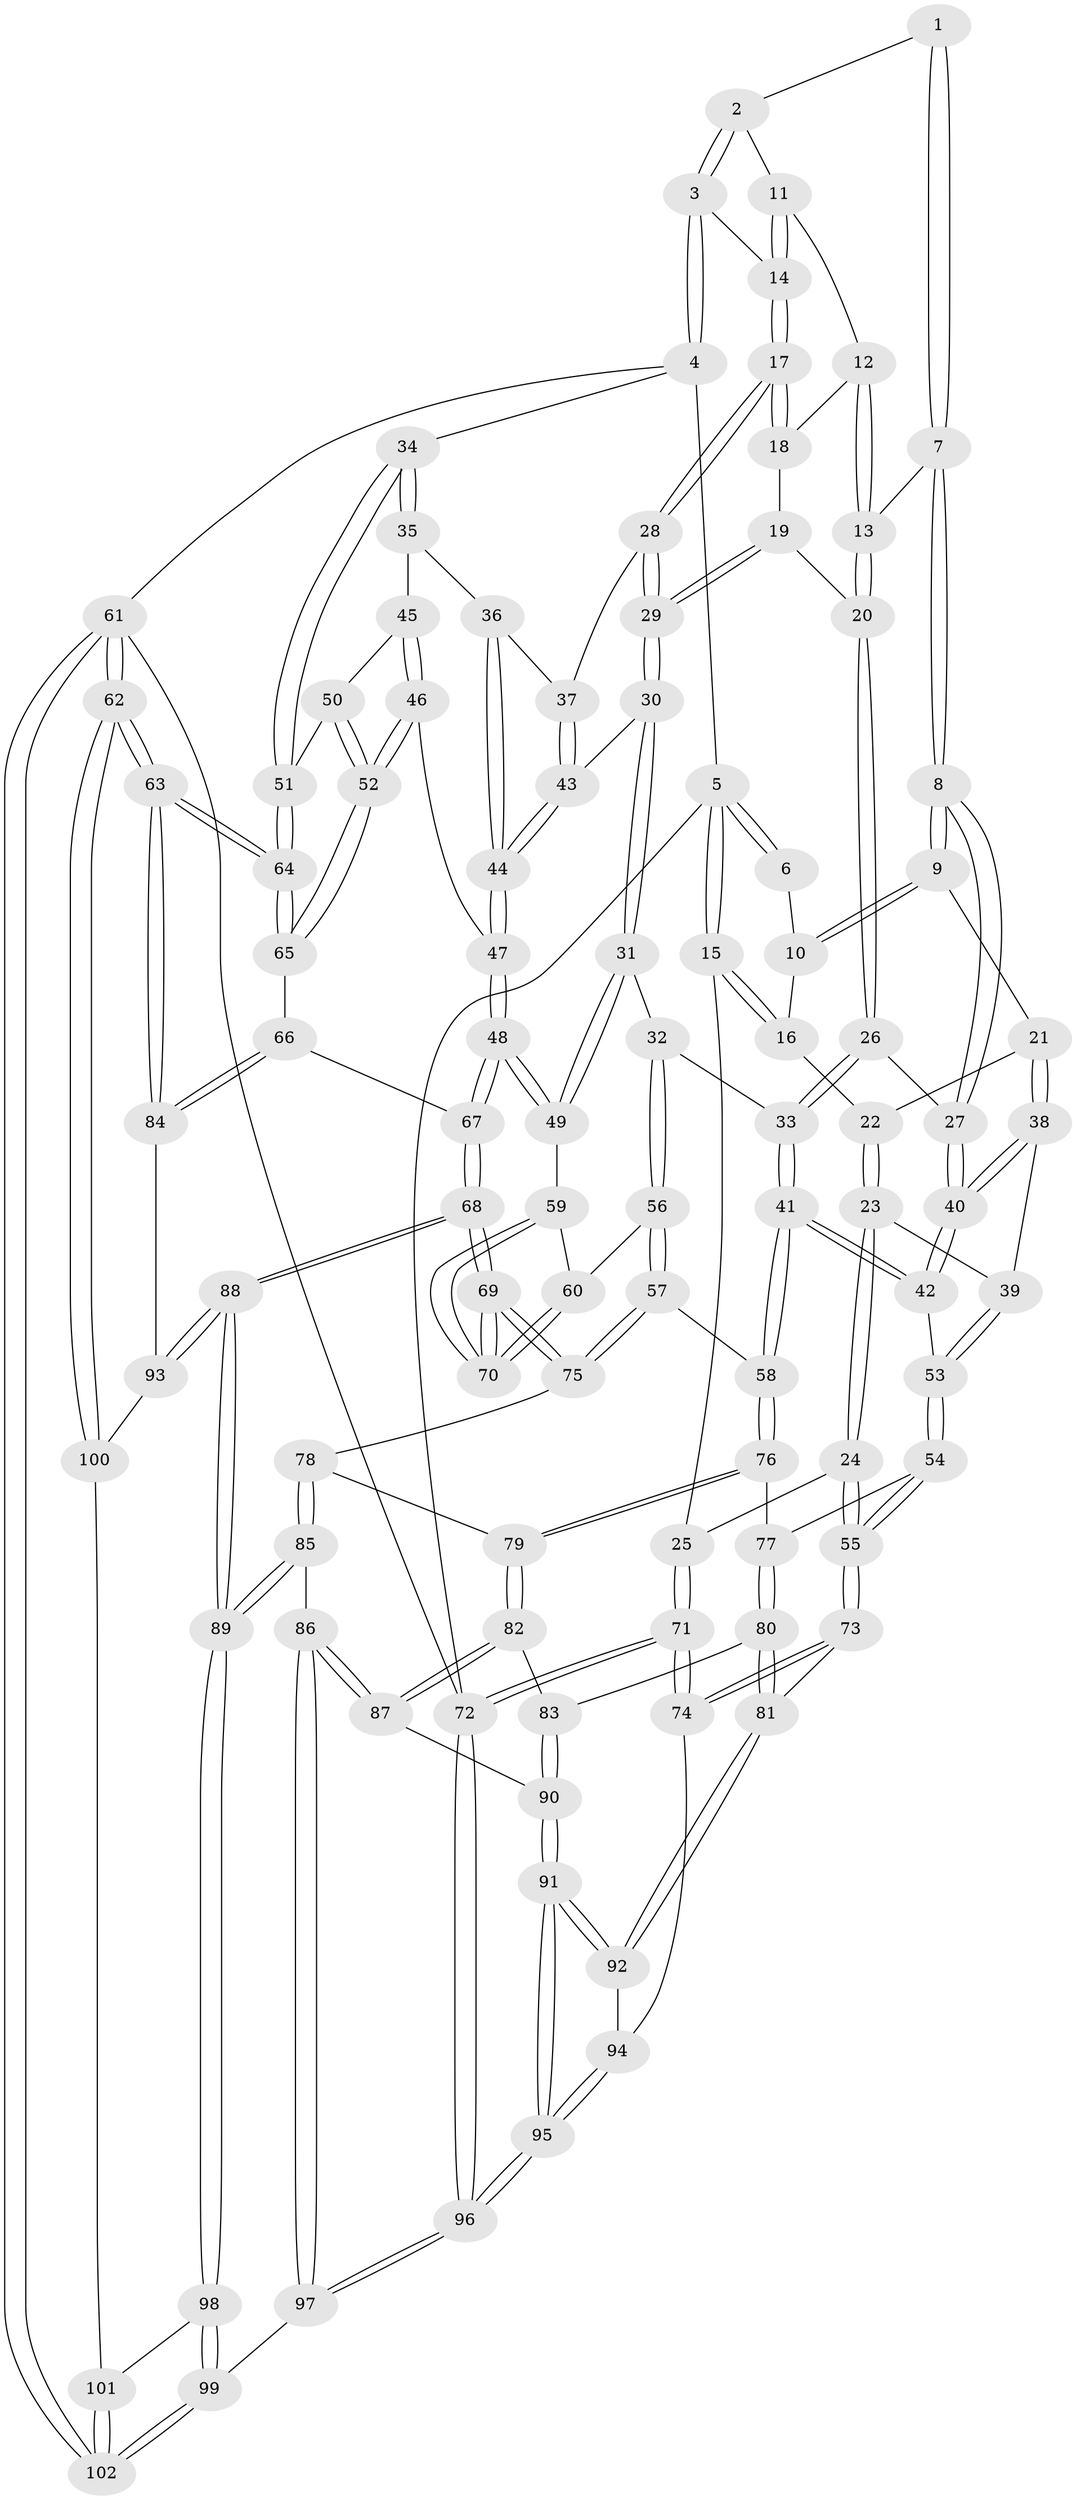 // Generated by graph-tools (version 1.1) at 2025/38/02/21/25 10:38:58]
// undirected, 102 vertices, 252 edges
graph export_dot {
graph [start="1"]
  node [color=gray90,style=filled];
  1 [pos="+0.40177658345295736+0"];
  2 [pos="+0.4413159893330777+0"];
  3 [pos="+1+0"];
  4 [pos="+1+0"];
  5 [pos="+0+0"];
  6 [pos="+0.37401117843745135+0"];
  7 [pos="+0.4217434965932188+0.15229348678686008"];
  8 [pos="+0.3867572412223261+0.17337259307404934"];
  9 [pos="+0.38107152051102666+0.17188436053323622"];
  10 [pos="+0.27835727551502437+0.05507497648825306"];
  11 [pos="+0.5310506406767657+0.05451520444881928"];
  12 [pos="+0.5236907478441047+0.0820089858485309"];
  13 [pos="+0.4540540594796054+0.1485797301024003"];
  14 [pos="+0.8182384537568049+0.038535187073587586"];
  15 [pos="+0+0.05849673142078947"];
  16 [pos="+0.20940427154678717+0.08786455593903134"];
  17 [pos="+0.7922014019811598+0.08744512725791516"];
  18 [pos="+0.5842880301020998+0.12793525900502387"];
  19 [pos="+0.5649850926422967+0.2033793460707148"];
  20 [pos="+0.5392944643694348+0.20995009382957006"];
  21 [pos="+0.2673039239993283+0.21908842812870907"];
  22 [pos="+0.2219834508739119+0.1340152717579285"];
  23 [pos="+0.13640946426216735+0.2887902187008508"];
  24 [pos="+0+0.2222243240659266"];
  25 [pos="+0+0.1367580801638714"];
  26 [pos="+0.5215731139295655+0.28858943239912066"];
  27 [pos="+0.3982411163469249+0.24181468047172716"];
  28 [pos="+0.7854685007540161+0.10883824366734814"];
  29 [pos="+0.6981995178844349+0.24055715473704453"];
  30 [pos="+0.6948161774313005+0.2640896436456771"];
  31 [pos="+0.6421675475087292+0.3455990421112524"];
  32 [pos="+0.6167219479395321+0.3489994369659266"];
  33 [pos="+0.538835090770859+0.34267780980927814"];
  34 [pos="+1+0"];
  35 [pos="+0.8758498980137055+0.31118044255737426"];
  36 [pos="+0.8687271716061521+0.30566990253524157"];
  37 [pos="+0.8643026916247882+0.2965213348842288"];
  38 [pos="+0.22194381736334784+0.27793332099458645"];
  39 [pos="+0.1551396077221727+0.2970288613488778"];
  40 [pos="+0.37044931876774173+0.363228433606511"];
  41 [pos="+0.40220168913513754+0.45317090312755226"];
  42 [pos="+0.3996343217716807+0.4488980398252414"];
  43 [pos="+0.7355006367278134+0.2977331971222258"];
  44 [pos="+0.7818483041839493+0.3394469837910736"];
  45 [pos="+0.8888447705473025+0.33473280905844055"];
  46 [pos="+0.8577158941399418+0.4278878305020222"];
  47 [pos="+0.8017918142364636+0.43161691022306486"];
  48 [pos="+0.756489365280499+0.46173072290590794"];
  49 [pos="+0.6878829956890248+0.4326266001174037"];
  50 [pos="+0.9942689107881275+0.3432151099520606"];
  51 [pos="+1+0.2246167727635382"];
  52 [pos="+0.9205222002407697+0.4740689039345681"];
  53 [pos="+0.17894312253834793+0.3752481087291877"];
  54 [pos="+0.16027620135606518+0.5178776565274531"];
  55 [pos="+0.12250365834960704+0.5413548531427455"];
  56 [pos="+0.5583608029816897+0.5044578527443841"];
  57 [pos="+0.5507640334489569+0.5098847641771271"];
  58 [pos="+0.4022110797502683+0.4549031315623865"];
  59 [pos="+0.6726901786885446+0.4488083673415043"];
  60 [pos="+0.6303124911158218+0.47848449314497676"];
  61 [pos="+1+1"];
  62 [pos="+1+1"];
  63 [pos="+1+0.7714593433075045"];
  64 [pos="+1+0.5602084717836652"];
  65 [pos="+0.9282443982431485+0.48791849472894144"];
  66 [pos="+0.8624314883797874+0.6028579766312679"];
  67 [pos="+0.7669283247860388+0.6194194876438994"];
  68 [pos="+0.7257935328816606+0.6620611972691811"];
  69 [pos="+0.6666329224192181+0.6328514639719219"];
  70 [pos="+0.6626695722182245+0.5880697408734076"];
  71 [pos="+0+0.6333595330345679"];
  72 [pos="+0+1"];
  73 [pos="+0.09753069765563797+0.5759239221547583"];
  74 [pos="+0+0.6221482787867995"];
  75 [pos="+0.6009826042993603+0.6170203374720222"];
  76 [pos="+0.3677976638448355+0.5173204733688539"];
  77 [pos="+0.29228252592037207+0.5250322608043297"];
  78 [pos="+0.5609157619675689+0.6395796184863499"];
  79 [pos="+0.375759566152194+0.5591361221520292"];
  80 [pos="+0.21785539111800567+0.6729795700792027"];
  81 [pos="+0.1912161375970021+0.6783700999922553"];
  82 [pos="+0.37181315905027734+0.618342610354646"];
  83 [pos="+0.2585035904032345+0.676037202810806"];
  84 [pos="+1+0.7463011189170227"];
  85 [pos="+0.48027361291996384+0.7542325673951845"];
  86 [pos="+0.4342723003458797+0.771267651196974"];
  87 [pos="+0.4207774282363804+0.7646719873370731"];
  88 [pos="+0.7326046968899657+0.7992304597108304"];
  89 [pos="+0.7205554135729788+0.8138102702159759"];
  90 [pos="+0.3138168580716116+0.8015775790164856"];
  91 [pos="+0.23502361119873785+0.8542964761605105"];
  92 [pos="+0.18544626366837966+0.73414878207167"];
  93 [pos="+0.8283869818278503+0.8109280979781842"];
  94 [pos="+0.084490540180812+0.7483186745426333"];
  95 [pos="+0.09600200201824877+1"];
  96 [pos="+0.04599370295746966+1"];
  97 [pos="+0.5265955731029996+1"];
  98 [pos="+0.7053118777072053+0.8625814084177892"];
  99 [pos="+0.586018364367612+1"];
  100 [pos="+0.8827418818928369+0.9084102322814659"];
  101 [pos="+0.8683657855562408+0.9655312744963852"];
  102 [pos="+0.9342076329753219+1"];
  1 -- 2;
  1 -- 7;
  1 -- 7;
  2 -- 3;
  2 -- 3;
  2 -- 11;
  3 -- 4;
  3 -- 4;
  3 -- 14;
  4 -- 5;
  4 -- 34;
  4 -- 61;
  5 -- 6;
  5 -- 6;
  5 -- 15;
  5 -- 15;
  5 -- 72;
  6 -- 10;
  7 -- 8;
  7 -- 8;
  7 -- 13;
  8 -- 9;
  8 -- 9;
  8 -- 27;
  8 -- 27;
  9 -- 10;
  9 -- 10;
  9 -- 21;
  10 -- 16;
  11 -- 12;
  11 -- 14;
  11 -- 14;
  12 -- 13;
  12 -- 13;
  12 -- 18;
  13 -- 20;
  13 -- 20;
  14 -- 17;
  14 -- 17;
  15 -- 16;
  15 -- 16;
  15 -- 25;
  16 -- 22;
  17 -- 18;
  17 -- 18;
  17 -- 28;
  17 -- 28;
  18 -- 19;
  19 -- 20;
  19 -- 29;
  19 -- 29;
  20 -- 26;
  20 -- 26;
  21 -- 22;
  21 -- 38;
  21 -- 38;
  22 -- 23;
  22 -- 23;
  23 -- 24;
  23 -- 24;
  23 -- 39;
  24 -- 25;
  24 -- 55;
  24 -- 55;
  25 -- 71;
  25 -- 71;
  26 -- 27;
  26 -- 33;
  26 -- 33;
  27 -- 40;
  27 -- 40;
  28 -- 29;
  28 -- 29;
  28 -- 37;
  29 -- 30;
  29 -- 30;
  30 -- 31;
  30 -- 31;
  30 -- 43;
  31 -- 32;
  31 -- 49;
  31 -- 49;
  32 -- 33;
  32 -- 56;
  32 -- 56;
  33 -- 41;
  33 -- 41;
  34 -- 35;
  34 -- 35;
  34 -- 51;
  34 -- 51;
  35 -- 36;
  35 -- 45;
  36 -- 37;
  36 -- 44;
  36 -- 44;
  37 -- 43;
  37 -- 43;
  38 -- 39;
  38 -- 40;
  38 -- 40;
  39 -- 53;
  39 -- 53;
  40 -- 42;
  40 -- 42;
  41 -- 42;
  41 -- 42;
  41 -- 58;
  41 -- 58;
  42 -- 53;
  43 -- 44;
  43 -- 44;
  44 -- 47;
  44 -- 47;
  45 -- 46;
  45 -- 46;
  45 -- 50;
  46 -- 47;
  46 -- 52;
  46 -- 52;
  47 -- 48;
  47 -- 48;
  48 -- 49;
  48 -- 49;
  48 -- 67;
  48 -- 67;
  49 -- 59;
  50 -- 51;
  50 -- 52;
  50 -- 52;
  51 -- 64;
  51 -- 64;
  52 -- 65;
  52 -- 65;
  53 -- 54;
  53 -- 54;
  54 -- 55;
  54 -- 55;
  54 -- 77;
  55 -- 73;
  55 -- 73;
  56 -- 57;
  56 -- 57;
  56 -- 60;
  57 -- 58;
  57 -- 75;
  57 -- 75;
  58 -- 76;
  58 -- 76;
  59 -- 60;
  59 -- 70;
  59 -- 70;
  60 -- 70;
  60 -- 70;
  61 -- 62;
  61 -- 62;
  61 -- 102;
  61 -- 102;
  61 -- 72;
  62 -- 63;
  62 -- 63;
  62 -- 100;
  62 -- 100;
  63 -- 64;
  63 -- 64;
  63 -- 84;
  63 -- 84;
  64 -- 65;
  64 -- 65;
  65 -- 66;
  66 -- 67;
  66 -- 84;
  66 -- 84;
  67 -- 68;
  67 -- 68;
  68 -- 69;
  68 -- 69;
  68 -- 88;
  68 -- 88;
  69 -- 70;
  69 -- 70;
  69 -- 75;
  69 -- 75;
  71 -- 72;
  71 -- 72;
  71 -- 74;
  71 -- 74;
  72 -- 96;
  72 -- 96;
  73 -- 74;
  73 -- 74;
  73 -- 81;
  74 -- 94;
  75 -- 78;
  76 -- 77;
  76 -- 79;
  76 -- 79;
  77 -- 80;
  77 -- 80;
  78 -- 79;
  78 -- 85;
  78 -- 85;
  79 -- 82;
  79 -- 82;
  80 -- 81;
  80 -- 81;
  80 -- 83;
  81 -- 92;
  81 -- 92;
  82 -- 83;
  82 -- 87;
  82 -- 87;
  83 -- 90;
  83 -- 90;
  84 -- 93;
  85 -- 86;
  85 -- 89;
  85 -- 89;
  86 -- 87;
  86 -- 87;
  86 -- 97;
  86 -- 97;
  87 -- 90;
  88 -- 89;
  88 -- 89;
  88 -- 93;
  88 -- 93;
  89 -- 98;
  89 -- 98;
  90 -- 91;
  90 -- 91;
  91 -- 92;
  91 -- 92;
  91 -- 95;
  91 -- 95;
  92 -- 94;
  93 -- 100;
  94 -- 95;
  94 -- 95;
  95 -- 96;
  95 -- 96;
  96 -- 97;
  96 -- 97;
  97 -- 99;
  98 -- 99;
  98 -- 99;
  98 -- 101;
  99 -- 102;
  99 -- 102;
  100 -- 101;
  101 -- 102;
  101 -- 102;
}
